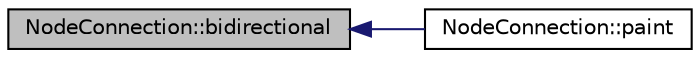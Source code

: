 digraph G
{
  edge [fontname="Helvetica",fontsize="10",labelfontname="Helvetica",labelfontsize="10"];
  node [fontname="Helvetica",fontsize="10",shape=record];
  rankdir="LR";
  Node1 [label="NodeConnection::bidirectional",height=0.2,width=0.4,color="black", fillcolor="grey75", style="filled" fontcolor="black"];
  Node1 -> Node2 [dir="back",color="midnightblue",fontsize="10",style="solid",fontname="Helvetica"];
  Node2 [label="NodeConnection::paint",height=0.2,width=0.4,color="black", fillcolor="white", style="filled",URL="$class_node_connection.html#aab10c3c548800b58065ffdf10f7ae8d4",tooltip="[4]"];
}
